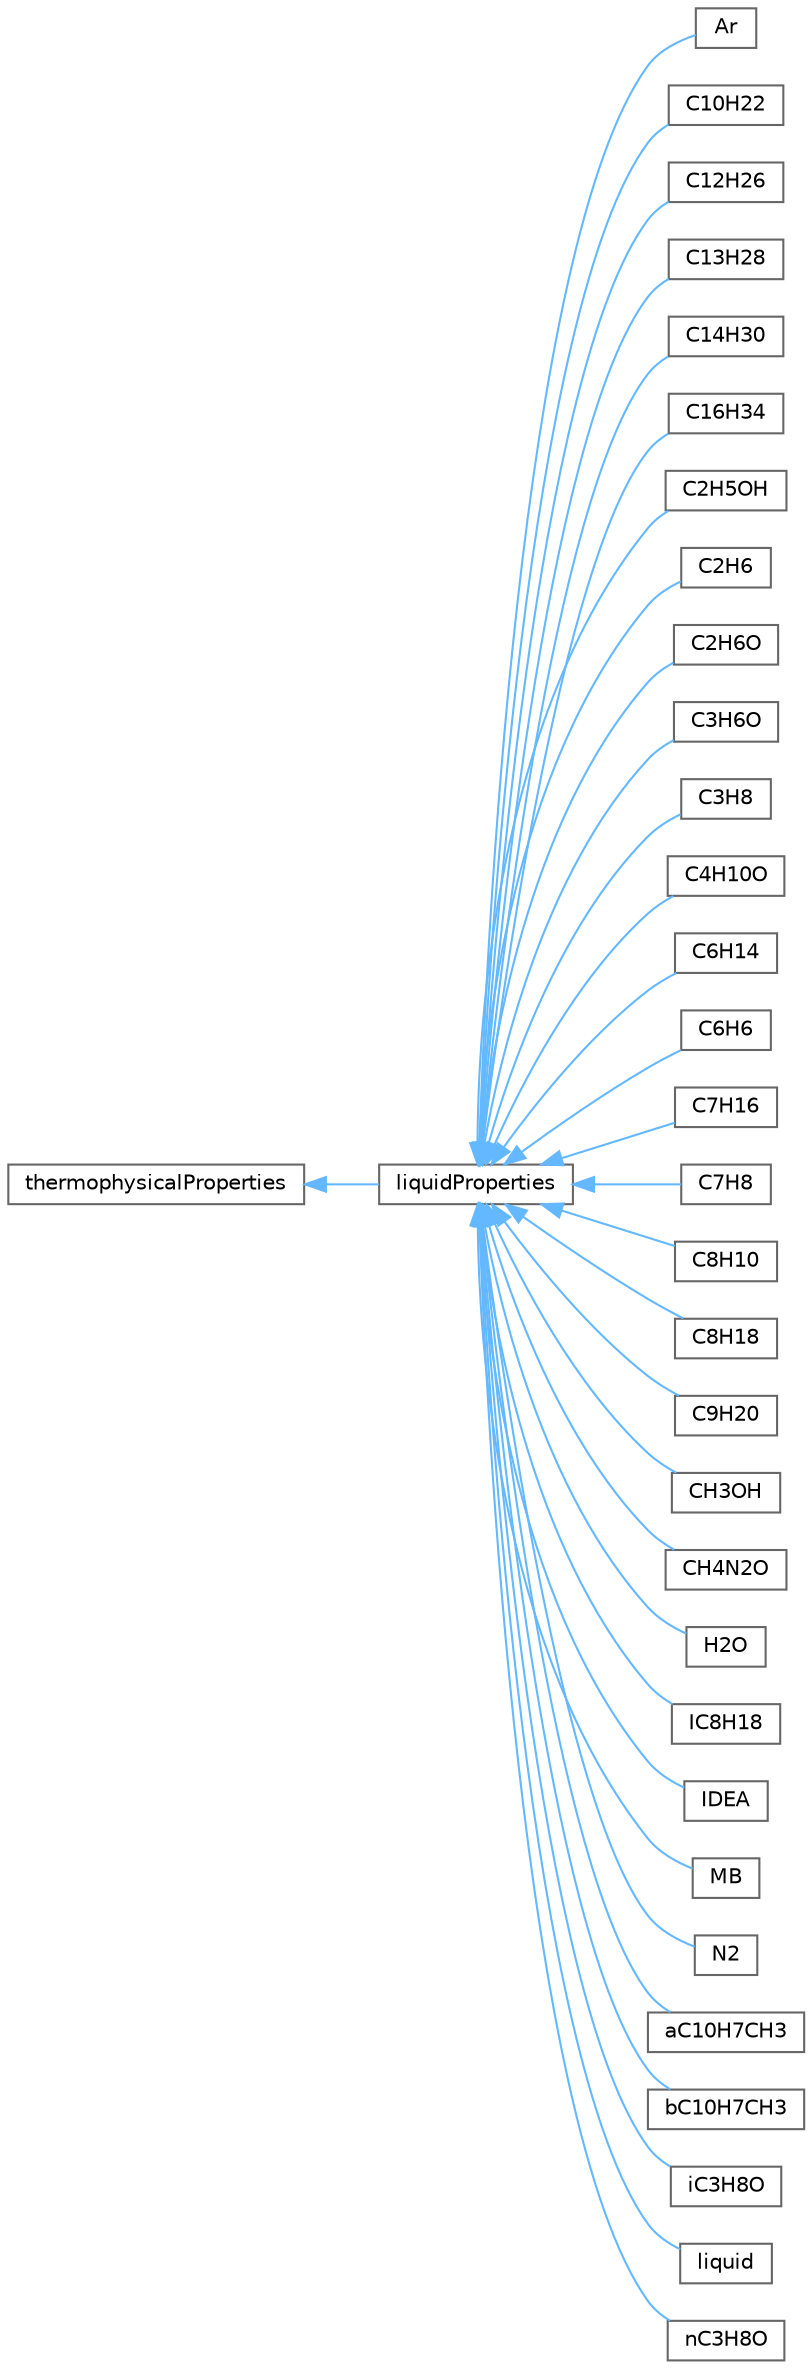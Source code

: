 digraph "Graphical Class Hierarchy"
{
 // LATEX_PDF_SIZE
  bgcolor="transparent";
  edge [fontname=Helvetica,fontsize=10,labelfontname=Helvetica,labelfontsize=10];
  node [fontname=Helvetica,fontsize=10,shape=box,height=0.2,width=0.4];
  rankdir="LR";
  Node0 [id="Node000000",label="thermophysicalProperties",height=0.2,width=0.4,color="grey40", fillcolor="white", style="filled",URL="$classFoam_1_1thermophysicalProperties.html",tooltip="Base-class for thermophysical properties of solids, liquids and gases providing an interface compatib..."];
  Node0 -> Node1 [id="edge5398_Node000000_Node000001",dir="back",color="steelblue1",style="solid",tooltip=" "];
  Node1 [id="Node000001",label="liquidProperties",height=0.2,width=0.4,color="grey40", fillcolor="white", style="filled",URL="$classFoam_1_1liquidProperties.html",tooltip="The thermophysical properties of a liquid."];
  Node1 -> Node2 [id="edge5399_Node000001_Node000002",dir="back",color="steelblue1",style="solid",tooltip=" "];
  Node2 [id="Node000002",label="Ar",height=0.2,width=0.4,color="grey40", fillcolor="white", style="filled",URL="$classFoam_1_1Ar.html",tooltip="Liquid Ar."];
  Node1 -> Node3 [id="edge5400_Node000001_Node000003",dir="back",color="steelblue1",style="solid",tooltip=" "];
  Node3 [id="Node000003",label="C10H22",height=0.2,width=0.4,color="grey40", fillcolor="white", style="filled",URL="$classFoam_1_1C10H22.html",tooltip="nDecane"];
  Node1 -> Node4 [id="edge5401_Node000001_Node000004",dir="back",color="steelblue1",style="solid",tooltip=" "];
  Node4 [id="Node000004",label="C12H26",height=0.2,width=0.4,color="grey40", fillcolor="white", style="filled",URL="$classFoam_1_1C12H26.html",tooltip="nDodecane"];
  Node1 -> Node5 [id="edge5402_Node000001_Node000005",dir="back",color="steelblue1",style="solid",tooltip=" "];
  Node5 [id="Node000005",label="C13H28",height=0.2,width=0.4,color="grey40", fillcolor="white", style="filled",URL="$classFoam_1_1C13H28.html",tooltip="nTriDecane"];
  Node1 -> Node6 [id="edge5403_Node000001_Node000006",dir="back",color="steelblue1",style="solid",tooltip=" "];
  Node6 [id="Node000006",label="C14H30",height=0.2,width=0.4,color="grey40", fillcolor="white", style="filled",URL="$classFoam_1_1C14H30.html",tooltip="nTetraDecane"];
  Node1 -> Node7 [id="edge5404_Node000001_Node000007",dir="back",color="steelblue1",style="solid",tooltip=" "];
  Node7 [id="Node000007",label="C16H34",height=0.2,width=0.4,color="grey40", fillcolor="white", style="filled",URL="$classFoam_1_1C16H34.html",tooltip="nHexaDecane"];
  Node1 -> Node8 [id="edge5405_Node000001_Node000008",dir="back",color="steelblue1",style="solid",tooltip=" "];
  Node8 [id="Node000008",label="C2H5OH",height=0.2,width=0.4,color="grey40", fillcolor="white", style="filled",URL="$classFoam_1_1C2H5OH.html",tooltip="ethanol"];
  Node1 -> Node9 [id="edge5406_Node000001_Node000009",dir="back",color="steelblue1",style="solid",tooltip=" "];
  Node9 [id="Node000009",label="C2H6",height=0.2,width=0.4,color="grey40", fillcolor="white", style="filled",URL="$classFoam_1_1C2H6.html",tooltip="ethane"];
  Node1 -> Node10 [id="edge5407_Node000001_Node000010",dir="back",color="steelblue1",style="solid",tooltip=" "];
  Node10 [id="Node000010",label="C2H6O",height=0.2,width=0.4,color="grey40", fillcolor="white", style="filled",URL="$classFoam_1_1C2H6O.html",tooltip="diMethylEther"];
  Node1 -> Node11 [id="edge5408_Node000001_Node000011",dir="back",color="steelblue1",style="solid",tooltip=" "];
  Node11 [id="Node000011",label="C3H6O",height=0.2,width=0.4,color="grey40", fillcolor="white", style="filled",URL="$classFoam_1_1C3H6O.html",tooltip="acetone"];
  Node1 -> Node12 [id="edge5409_Node000001_Node000012",dir="back",color="steelblue1",style="solid",tooltip=" "];
  Node12 [id="Node000012",label="C3H8",height=0.2,width=0.4,color="grey40", fillcolor="white", style="filled",URL="$classFoam_1_1C3H8.html",tooltip="propane"];
  Node1 -> Node13 [id="edge5410_Node000001_Node000013",dir="back",color="steelblue1",style="solid",tooltip=" "];
  Node13 [id="Node000013",label="C4H10O",height=0.2,width=0.4,color="grey40", fillcolor="white", style="filled",URL="$classFoam_1_1C4H10O.html",tooltip="diEthylEther"];
  Node1 -> Node14 [id="edge5411_Node000001_Node000014",dir="back",color="steelblue1",style="solid",tooltip=" "];
  Node14 [id="Node000014",label="C6H14",height=0.2,width=0.4,color="grey40", fillcolor="white", style="filled",URL="$classFoam_1_1C6H14.html",tooltip="nHexane"];
  Node1 -> Node15 [id="edge5412_Node000001_Node000015",dir="back",color="steelblue1",style="solid",tooltip=" "];
  Node15 [id="Node000015",label="C6H6",height=0.2,width=0.4,color="grey40", fillcolor="white", style="filled",URL="$classFoam_1_1C6H6.html",tooltip="benzene"];
  Node1 -> Node16 [id="edge5413_Node000001_Node000016",dir="back",color="steelblue1",style="solid",tooltip=" "];
  Node16 [id="Node000016",label="C7H16",height=0.2,width=0.4,color="grey40", fillcolor="white", style="filled",URL="$classFoam_1_1C7H16.html",tooltip="nHeptane"];
  Node1 -> Node17 [id="edge5414_Node000001_Node000017",dir="back",color="steelblue1",style="solid",tooltip=" "];
  Node17 [id="Node000017",label="C7H8",height=0.2,width=0.4,color="grey40", fillcolor="white", style="filled",URL="$classFoam_1_1C7H8.html",tooltip="toluene"];
  Node1 -> Node18 [id="edge5415_Node000001_Node000018",dir="back",color="steelblue1",style="solid",tooltip=" "];
  Node18 [id="Node000018",label="C8H10",height=0.2,width=0.4,color="grey40", fillcolor="white", style="filled",URL="$classFoam_1_1C8H10.html",tooltip="ethylBenzene"];
  Node1 -> Node19 [id="edge5416_Node000001_Node000019",dir="back",color="steelblue1",style="solid",tooltip=" "];
  Node19 [id="Node000019",label="C8H18",height=0.2,width=0.4,color="grey40", fillcolor="white", style="filled",URL="$classFoam_1_1C8H18.html",tooltip="nOctane"];
  Node1 -> Node20 [id="edge5417_Node000001_Node000020",dir="back",color="steelblue1",style="solid",tooltip=" "];
  Node20 [id="Node000020",label="C9H20",height=0.2,width=0.4,color="grey40", fillcolor="white", style="filled",URL="$classFoam_1_1C9H20.html",tooltip="nNonane"];
  Node1 -> Node21 [id="edge5418_Node000001_Node000021",dir="back",color="steelblue1",style="solid",tooltip=" "];
  Node21 [id="Node000021",label="CH3OH",height=0.2,width=0.4,color="grey40", fillcolor="white", style="filled",URL="$classFoam_1_1CH3OH.html",tooltip="methanol"];
  Node1 -> Node22 [id="edge5419_Node000001_Node000022",dir="back",color="steelblue1",style="solid",tooltip=" "];
  Node22 [id="Node000022",label="CH4N2O",height=0.2,width=0.4,color="grey40", fillcolor="white", style="filled",URL="$classFoam_1_1CH4N2O.html",tooltip="urea, note that some of the properties are unavailable in the literature and have been copied from wa..."];
  Node1 -> Node23 [id="edge5420_Node000001_Node000023",dir="back",color="steelblue1",style="solid",tooltip=" "];
  Node23 [id="Node000023",label="H2O",height=0.2,width=0.4,color="grey40", fillcolor="white", style="filled",URL="$classFoam_1_1H2O.html",tooltip="water"];
  Node1 -> Node24 [id="edge5421_Node000001_Node000024",dir="back",color="steelblue1",style="solid",tooltip=" "];
  Node24 [id="Node000024",label="IC8H18",height=0.2,width=0.4,color="grey40", fillcolor="white", style="filled",URL="$classFoam_1_1IC8H18.html",tooltip="iso-Octane"];
  Node1 -> Node25 [id="edge5422_Node000001_Node000025",dir="back",color="steelblue1",style="solid",tooltip=" "];
  Node25 [id="Node000025",label="IDEA",height=0.2,width=0.4,color="grey40", fillcolor="white", style="filled",URL="$classFoam_1_1IDEA.html",tooltip="The IDEA fuel is constructed by adding 30% alphaMethylNaphthalene with 70% n-decane."];
  Node1 -> Node26 [id="edge5423_Node000001_Node000026",dir="back",color="steelblue1",style="solid",tooltip=" "];
  Node26 [id="Node000026",label="MB",height=0.2,width=0.4,color="grey40", fillcolor="white", style="filled",URL="$classFoam_1_1MB.html",tooltip="Liquid nC3H7COOCH3 or (MB) methyl butyrate (used for biodiesel surrogate)"];
  Node1 -> Node27 [id="edge5424_Node000001_Node000027",dir="back",color="steelblue1",style="solid",tooltip=" "];
  Node27 [id="Node000027",label="N2",height=0.2,width=0.4,color="grey40", fillcolor="white", style="filled",URL="$classFoam_1_1N2.html",tooltip="Liquid N2."];
  Node1 -> Node28 [id="edge5425_Node000001_Node000028",dir="back",color="steelblue1",style="solid",tooltip=" "];
  Node28 [id="Node000028",label="aC10H7CH3",height=0.2,width=0.4,color="grey40", fillcolor="white", style="filled",URL="$classFoam_1_1aC10H7CH3.html",tooltip="alphaMethylNaphthalene"];
  Node1 -> Node29 [id="edge5426_Node000001_Node000029",dir="back",color="steelblue1",style="solid",tooltip=" "];
  Node29 [id="Node000029",label="bC10H7CH3",height=0.2,width=0.4,color="grey40", fillcolor="white", style="filled",URL="$classFoam_1_1bC10H7CH3.html",tooltip="betaMethylNaphthalene"];
  Node1 -> Node30 [id="edge5427_Node000001_Node000030",dir="back",color="steelblue1",style="solid",tooltip=" "];
  Node30 [id="Node000030",label="iC3H8O",height=0.2,width=0.4,color="grey40", fillcolor="white", style="filled",URL="$classFoam_1_1iC3H8O.html",tooltip="iso-propanol"];
  Node1 -> Node31 [id="edge5428_Node000001_Node000031",dir="back",color="steelblue1",style="solid",tooltip=" "];
  Node31 [id="Node000031",label="liquid",height=0.2,width=0.4,color="grey40", fillcolor="white", style="filled",URL="$classFoam_1_1liquid.html",tooltip="Generic thermophysical properties class for a liquid in which the functions and coefficients for each..."];
  Node1 -> Node32 [id="edge5429_Node000001_Node000032",dir="back",color="steelblue1",style="solid",tooltip=" "];
  Node32 [id="Node000032",label="nC3H8O",height=0.2,width=0.4,color="grey40", fillcolor="white", style="filled",URL="$classFoam_1_1nC3H8O.html",tooltip="propanol"];
}
